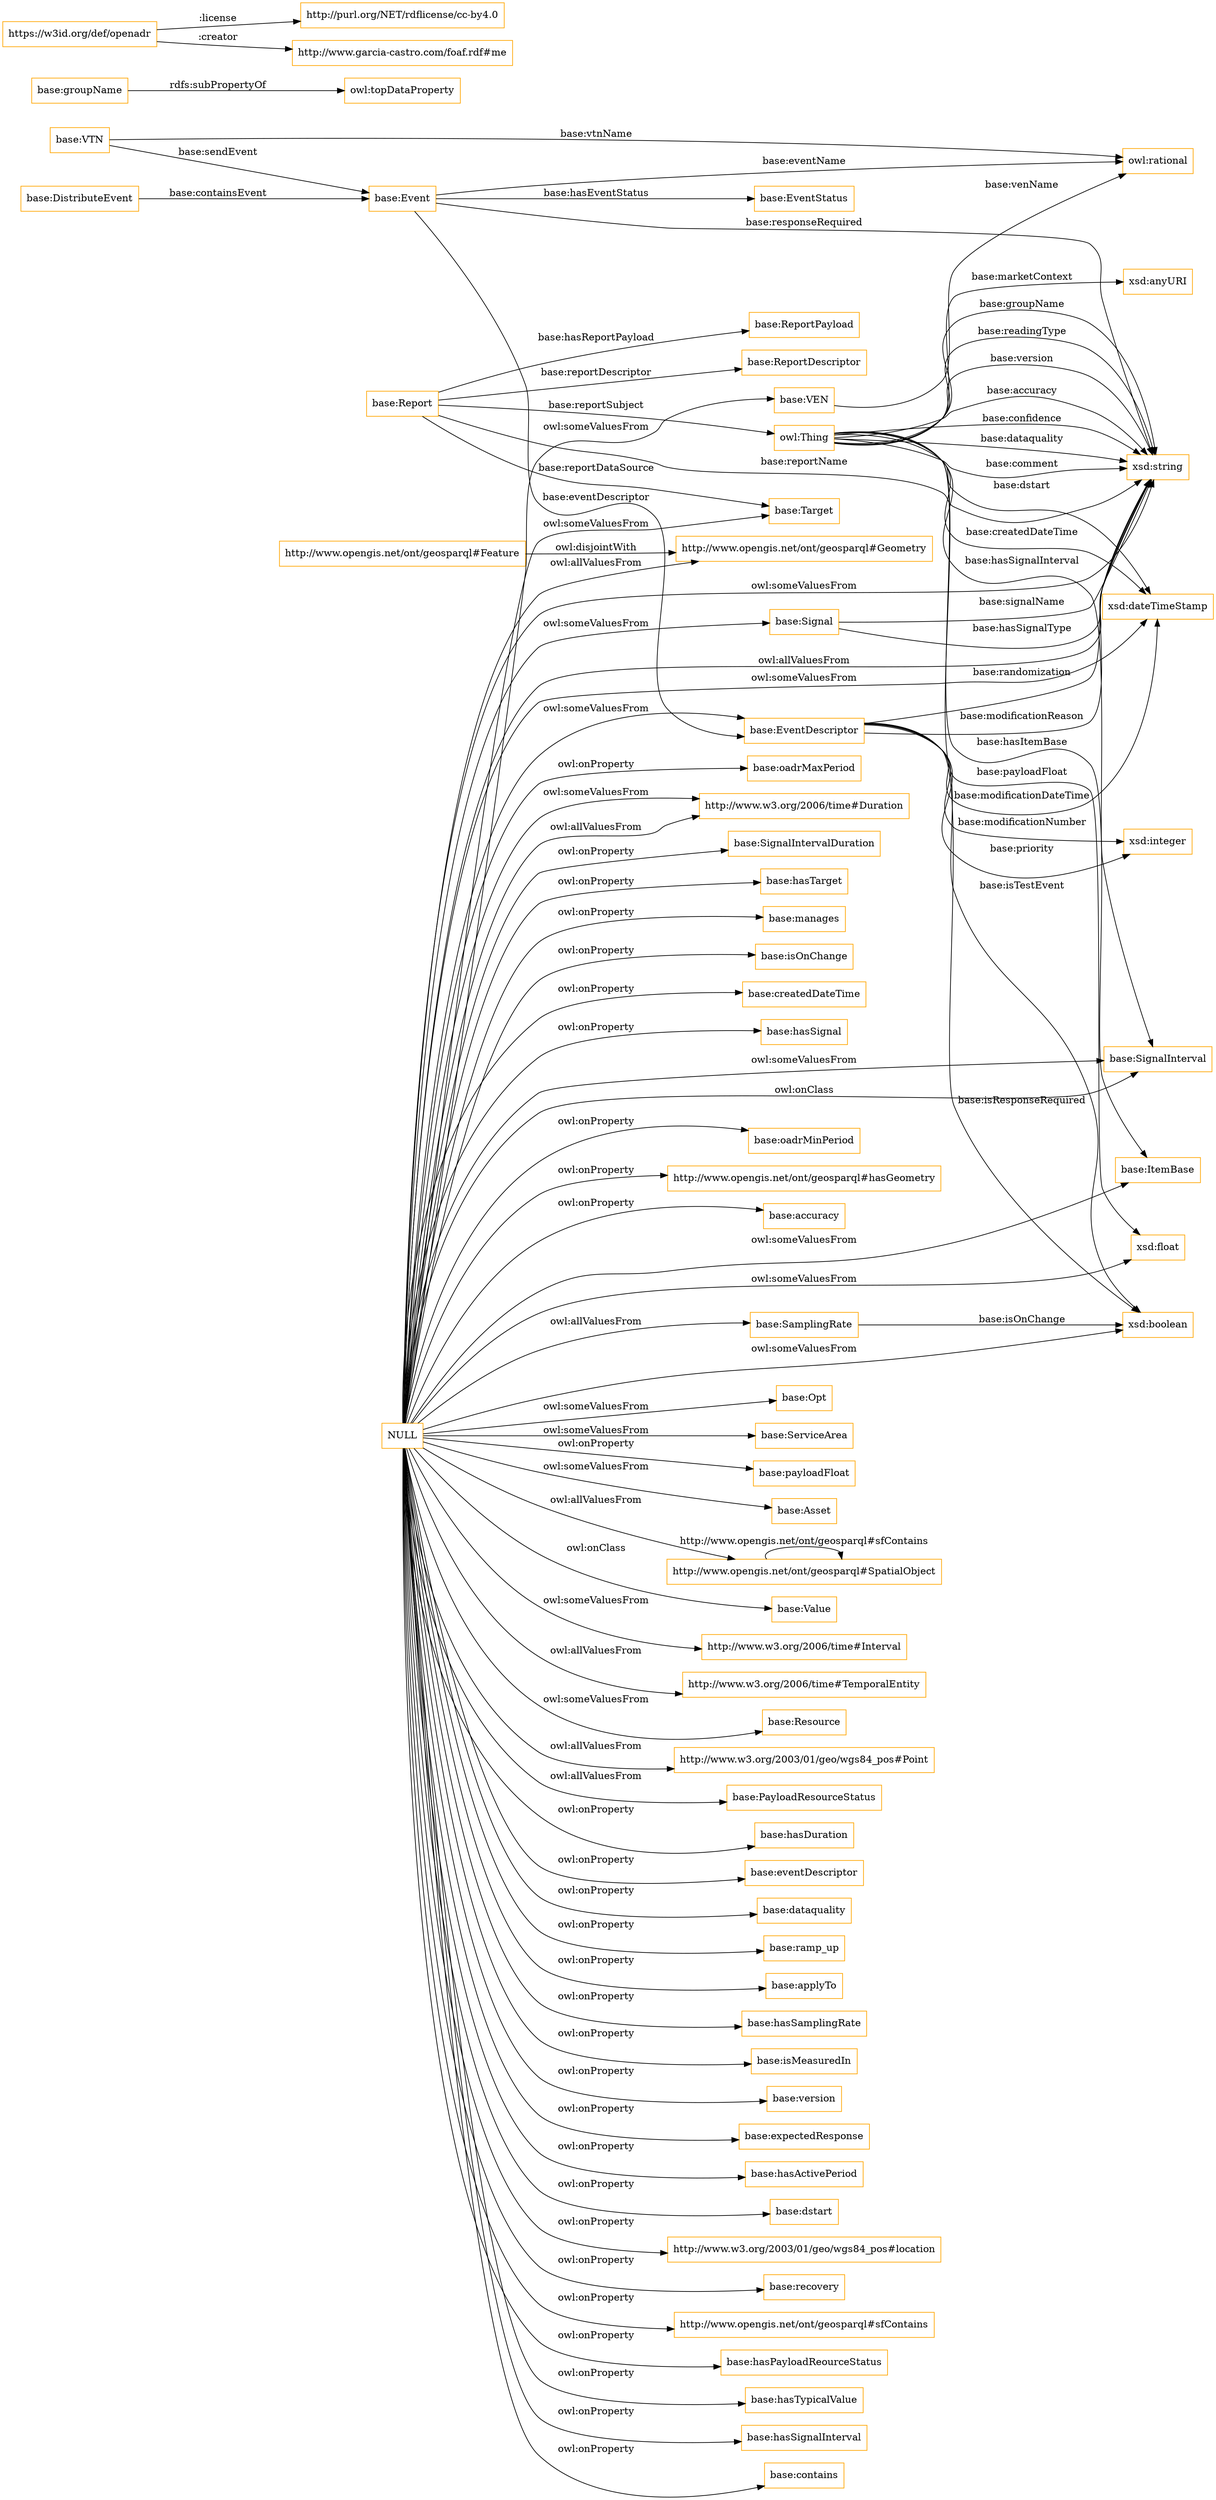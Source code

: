 digraph ar2dtool_diagram { 
rankdir=LR;
size="1501"
node [shape = rectangle, color="orange"]; "base:SignalInterval" "http://www.w3.org/2006/time#Duration" "base:VEN" "base:Signal" "base:Opt" "base:ItemBase" "base:EventStatus" "base:DistributeEvent" "base:ServiceArea" "base:ReportDescriptor" "base:SamplingRate" "base:VTN" "http://www.opengis.net/ont/geosparql#Geometry" "base:Target" "base:Asset" "http://www.opengis.net/ont/geosparql#SpatialObject" "base:Event" "base:Value" "http://www.w3.org/2006/time#Interval" "http://www.w3.org/2006/time#TemporalEntity" "base:Resource" "base:EventDescriptor" "http://www.opengis.net/ont/geosparql#Feature" "base:ReportPayload" "http://www.w3.org/2003/01/geo/wgs84_pos#Point" "base:PayloadResourceStatus" "base:Report" ; /*classes style*/
	"http://www.opengis.net/ont/geosparql#Feature" -> "http://www.opengis.net/ont/geosparql#Geometry" [ label = "owl:disjointWith" ];
	"base:groupName" -> "owl:topDataProperty" [ label = "rdfs:subPropertyOf" ];
	"NULL" -> "base:hasDuration" [ label = "owl:onProperty" ];
	"NULL" -> "base:Signal" [ label = "owl:someValuesFrom" ];
	"NULL" -> "base:eventDescriptor" [ label = "owl:onProperty" ];
	"NULL" -> "base:Resource" [ label = "owl:someValuesFrom" ];
	"NULL" -> "http://www.w3.org/2006/time#TemporalEntity" [ label = "owl:allValuesFrom" ];
	"NULL" -> "base:dataquality" [ label = "owl:onProperty" ];
	"NULL" -> "xsd:float" [ label = "owl:someValuesFrom" ];
	"NULL" -> "base:ramp_up" [ label = "owl:onProperty" ];
	"NULL" -> "xsd:string" [ label = "owl:allValuesFrom" ];
	"NULL" -> "base:applyTo" [ label = "owl:onProperty" ];
	"NULL" -> "base:hasSamplingRate" [ label = "owl:onProperty" ];
	"NULL" -> "xsd:dateTimeStamp" [ label = "owl:someValuesFrom" ];
	"NULL" -> "http://www.w3.org/2006/time#Duration" [ label = "owl:someValuesFrom" ];
	"NULL" -> "base:EventDescriptor" [ label = "owl:someValuesFrom" ];
	"NULL" -> "base:isMeasuredIn" [ label = "owl:onProperty" ];
	"NULL" -> "xsd:boolean" [ label = "owl:someValuesFrom" ];
	"NULL" -> "base:version" [ label = "owl:onProperty" ];
	"NULL" -> "base:expectedResponse" [ label = "owl:onProperty" ];
	"NULL" -> "base:hasActivePeriod" [ label = "owl:onProperty" ];
	"NULL" -> "base:dstart" [ label = "owl:onProperty" ];
	"NULL" -> "http://www.w3.org/2003/01/geo/wgs84_pos#location" [ label = "owl:onProperty" ];
	"NULL" -> "base:recovery" [ label = "owl:onProperty" ];
	"NULL" -> "http://www.opengis.net/ont/geosparql#sfContains" [ label = "owl:onProperty" ];
	"NULL" -> "base:hasPayloadReourceStatus" [ label = "owl:onProperty" ];
	"NULL" -> "base:hasTypicalValue" [ label = "owl:onProperty" ];
	"NULL" -> "base:hasSignalInterval" [ label = "owl:onProperty" ];
	"NULL" -> "base:contains" [ label = "owl:onProperty" ];
	"NULL" -> "base:oadrMaxPeriod" [ label = "owl:onProperty" ];
	"NULL" -> "base:SamplingRate" [ label = "owl:allValuesFrom" ];
	"NULL" -> "http://www.opengis.net/ont/geosparql#SpatialObject" [ label = "owl:allValuesFrom" ];
	"NULL" -> "base:SignalIntervalDuration" [ label = "owl:onProperty" ];
	"NULL" -> "base:hasTarget" [ label = "owl:onProperty" ];
	"NULL" -> "http://www.w3.org/2003/01/geo/wgs84_pos#Point" [ label = "owl:allValuesFrom" ];
	"NULL" -> "base:ItemBase" [ label = "owl:someValuesFrom" ];
	"NULL" -> "base:manages" [ label = "owl:onProperty" ];
	"NULL" -> "http://www.opengis.net/ont/geosparql#Geometry" [ label = "owl:allValuesFrom" ];
	"NULL" -> "base:ServiceArea" [ label = "owl:someValuesFrom" ];
	"NULL" -> "base:isOnChange" [ label = "owl:onProperty" ];
	"NULL" -> "base:VEN" [ label = "owl:someValuesFrom" ];
	"NULL" -> "base:SignalInterval" [ label = "owl:someValuesFrom" ];
	"NULL" -> "base:PayloadResourceStatus" [ label = "owl:allValuesFrom" ];
	"NULL" -> "base:createdDateTime" [ label = "owl:onProperty" ];
	"NULL" -> "base:hasSignal" [ label = "owl:onProperty" ];
	"NULL" -> "http://www.w3.org/2006/time#Duration" [ label = "owl:allValuesFrom" ];
	"NULL" -> "base:Value" [ label = "owl:onClass" ];
	"NULL" -> "base:Opt" [ label = "owl:someValuesFrom" ];
	"NULL" -> "base:oadrMinPeriod" [ label = "owl:onProperty" ];
	"NULL" -> "http://www.opengis.net/ont/geosparql#hasGeometry" [ label = "owl:onProperty" ];
	"NULL" -> "base:Asset" [ label = "owl:someValuesFrom" ];
	"NULL" -> "base:accuracy" [ label = "owl:onProperty" ];
	"NULL" -> "base:Target" [ label = "owl:someValuesFrom" ];
	"NULL" -> "http://www.w3.org/2006/time#Interval" [ label = "owl:someValuesFrom" ];
	"NULL" -> "base:SignalInterval" [ label = "owl:onClass" ];
	"NULL" -> "xsd:string" [ label = "owl:someValuesFrom" ];
	"NULL" -> "base:payloadFloat" [ label = "owl:onProperty" ];
	"https://w3id.org/def/openadr" -> "http://purl.org/NET/rdflicense/cc-by4.0" [ label = ":license" ];
	"https://w3id.org/def/openadr" -> "http://www.garcia-castro.com/foaf.rdf#me" [ label = ":creator" ];
	"owl:Thing" -> "xsd:string" [ label = "base:confidence" ];
	"owl:Thing" -> "xsd:dateTimeStamp" [ label = "base:dstart" ];
	"base:Report" -> "owl:Thing" [ label = "base:reportSubject" ];
	"owl:Thing" -> "xsd:string" [ label = "base:dataquality" ];
	"base:Signal" -> "xsd:string" [ label = "base:signalName" ];
	"owl:Thing" -> "base:ItemBase" [ label = "base:hasItemBase" ];
	"owl:Thing" -> "xsd:string" [ label = "base:comment" ];
	"base:EventDescriptor" -> "xsd:dateTimeStamp" [ label = "base:modificationDateTime" ];
	"owl:Thing" -> "xsd:float" [ label = "base:payloadFloat" ];
	"http://www.opengis.net/ont/geosparql#SpatialObject" -> "http://www.opengis.net/ont/geosparql#SpatialObject" [ label = "http://www.opengis.net/ont/geosparql#sfContains" ];
	"base:Event" -> "xsd:string" [ label = "base:responseRequired" ];
	"owl:Thing" -> "xsd:string" [ label = "base:groupName" ];
	"owl:Thing" -> "xsd:anyURI" [ label = "base:marketContext" ];
	"base:DistributeEvent" -> "base:Event" [ label = "base:containsEvent" ];
	"base:EventDescriptor" -> "xsd:integer" [ label = "base:modificationNumber" ];
	"base:EventDescriptor" -> "xsd:boolean" [ label = "base:isResponseRequired" ];
	"owl:Thing" -> "xsd:string" [ label = "base:readingType" ];
	"base:EventDescriptor" -> "xsd:boolean" [ label = "base:isTestEvent" ];
	"owl:Thing" -> "base:SignalInterval" [ label = "base:hasSignalInterval" ];
	"owl:Thing" -> "xsd:dateTimeStamp" [ label = "base:createdDateTime" ];
	"base:VTN" -> "owl:rational" [ label = "base:vtnName" ];
	"base:Event" -> "base:EventDescriptor" [ label = "base:eventDescriptor" ];
	"base:VEN" -> "owl:rational" [ label = "base:venName" ];
	"base:Report" -> "xsd:string" [ label = "base:reportName" ];
	"base:Event" -> "base:EventStatus" [ label = "base:hasEventStatus" ];
	"base:SamplingRate" -> "xsd:boolean" [ label = "base:isOnChange" ];
	"owl:Thing" -> "xsd:string" [ label = "base:version" ];
	"base:EventDescriptor" -> "xsd:string" [ label = "base:modificationReason" ];
	"base:Report" -> "base:ReportDescriptor" [ label = "base:reportDescriptor" ];
	"base:Report" -> "base:Target" [ label = "base:reportDataSource" ];
	"base:Signal" -> "xsd:string" [ label = "base:hasSignalType" ];
	"base:Report" -> "base:ReportPayload" [ label = "base:hasReportPayload" ];
	"base:Event" -> "owl:rational" [ label = "base:eventName" ];
	"base:EventDescriptor" -> "xsd:string" [ label = "base:randomization" ];
	"owl:Thing" -> "xsd:string" [ label = "base:accuracy" ];
	"base:VTN" -> "base:Event" [ label = "base:sendEvent" ];
	"base:EventDescriptor" -> "xsd:integer" [ label = "base:priority" ];

}
